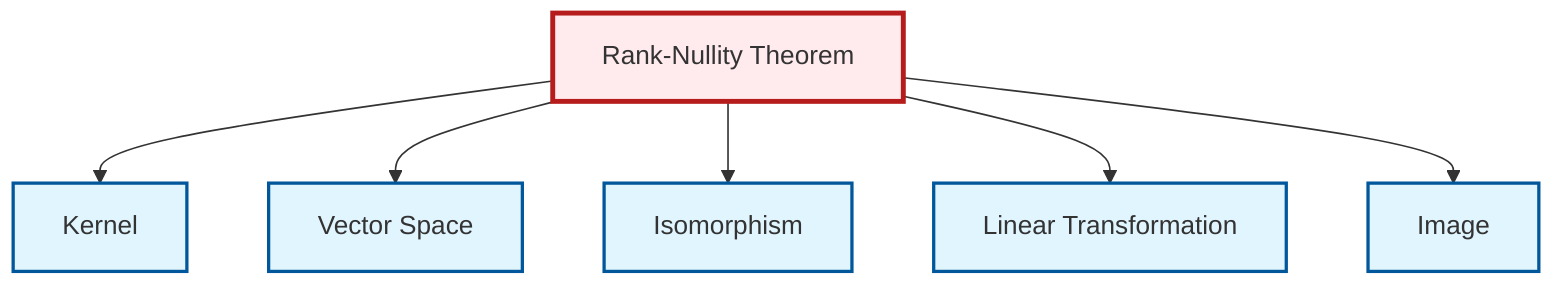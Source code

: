 graph TD
    classDef definition fill:#e1f5fe,stroke:#01579b,stroke-width:2px
    classDef theorem fill:#f3e5f5,stroke:#4a148c,stroke-width:2px
    classDef axiom fill:#fff3e0,stroke:#e65100,stroke-width:2px
    classDef example fill:#e8f5e9,stroke:#1b5e20,stroke-width:2px
    classDef current fill:#ffebee,stroke:#b71c1c,stroke-width:3px
    def-isomorphism["Isomorphism"]:::definition
    def-linear-transformation["Linear Transformation"]:::definition
    thm-rank-nullity["Rank-Nullity Theorem"]:::theorem
    def-image["Image"]:::definition
    def-vector-space["Vector Space"]:::definition
    def-kernel["Kernel"]:::definition
    thm-rank-nullity --> def-kernel
    thm-rank-nullity --> def-vector-space
    thm-rank-nullity --> def-isomorphism
    thm-rank-nullity --> def-linear-transformation
    thm-rank-nullity --> def-image
    class thm-rank-nullity current